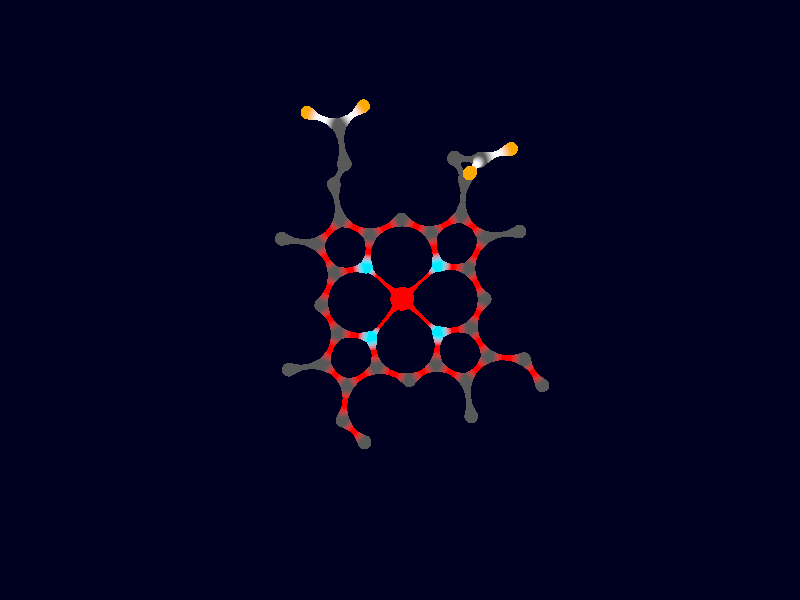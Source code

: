 // Persistence of Vision Ray Tracer Scene Description File

#version 3.6; // current version is 3.8

/* 
Information on Pov-Ray:
 
My personal introduction into Pov-Ray was the excellent book "3D-Welten, professionelle Animationen und fotorealistische Grafiken mit Raytracing" from 
Toni Lama by Carl Hanser Verlag München Wien, 2004. Apart of that I recommend the Pov-Ray-homepage (http://www.povray.org).

Further information on Pov-Ray can be found at https://sus.ziti.uni-heidelberg.de/Lehre/WS2021_Tools/POVRAY/POVRAY_PeterFischer.pdf,  
https://wiki.povray.org/content/Main_Page, https://de.wikibooks.org/wiki/Raytracing_mit_POV-Ray or, in german language, here: https://www.f-lohmueller.de/pov_tut/pov__ger.htm
 

---------------------------------------------------Modeling approach---------------------------------------------- 

This is a model of heme. The molecule has been built by the program Avogadro and exported in xyz-format. XYZ-Data have been copied into Pov-Ray and transformed into
position data manually. Positions were occupied by spheres of appropriate size and texture. Element information is included in the xyz-data, but not the precise position of the atom. 
Therefore atoms were numbered and numbers displayed in close vicinity to respective atoms (atoms were given a small radius in this display). From watching the structure at different angles 
atoms connected to each other were identified and suitable cylinders marking these connections included in the structure. Finally numbers were eliminated from the image and spheres and cylinders fused into a
blob. 

Texture: Throughout my molecules, I am presenting carbon in a dark grey, oxygen in orange, nitrogen in blue and sulfur in yellow colour. Unsaturated bonds are displayed in bright colours and in the colours of 
respective pigments. UV-absorbing conjugated double bonds are given in white colour. 

For some unkown reason Pov-Ray seems to render asymmetric carbon atoms, and chiral structures in general, in the wrong configuration. This is not relevant in this case. Nevertheless, 
any suggestions regarding this point are welcome.  

*/ 

//-----------------------------------Scene settings (Camera, light, background)-------------------------------------------------

global_settings {
    assumed_gamma 1.0
    max_trace_level 5
}

#declare Camera_z = camera {/*ultra_wide_angle*/ //angle 90 // right side view
    location  <0 , 1 , -25>
    rotate <0, 0, 0>
    right     x*image_width/image_height
    look_at   <0.0 , 0 , 0>
}  
                            
                            
camera{
    Camera_z
} 

light_source{
    <20,0,-100> color rgb <1, 1, 1>
}

background {
    color rgb<0.0, 0., 0.015> 
}


//-------------------------------------------------various textures__________________________________________________________________

#declare Text_Cb =         texture { 
    pigment{ 
        color rgb<0.05, 0.15, 1>
    }
    finish { 
        ambient 1.2     
        diffuse 1.1          // amount [0.6]
        brilliance 1.0       // tightness of diffuse illumination [1.0]
        specular 0.6 
    }
} ; 


#declare Text_C = texture { 
    pigment{ 
        color rgb<0.1, 0.1, 0.1>
    }
    finish { 
        specular 0.7
    }
} ; 


#declare Text_N = texture {
    pigment{ 
        color rgb <0,208/255,1>
    }   
    finish {
        specular 0.7 
    }
}  ;

#declare Text_O = texture { 
    pigment{ 
        color rgb <1,102/255,0>
    }  
    finish { 
        specular 0.7 
    }
}  ;

#declare Text_S = texture { 
    pigment{ 
        color rgb<1, 1, 0>
    }  
    finish {
        specular 0.7 
    }
}  ; 

#declare Text_Fe = texture { 
    pigment{ 
        color rgb<1, 0, 0>
    }  
    finish {
        specular 0.7 
    }
}  ;



#declare Text_Text = texture { 
    pigment{ 
        color rgb<1, 1, 0>
    }  
    finish {
        specular 0.7 
    }
}  ;

#declare Text_Bond = texture { 
    pigment{ 
        color rgb<0.1, 0.1, 0.1>
    }  
    finish {
        specular 0.5 
    }
}  ;

#declare Text_Aromat = texture { 
    pigment{ 
        color rgb<1, 0, 0>
    }  
    finish {
        //specular 0.7
        ambient 1.8 
    }
}  ;

#declare Text_Double = texture { 
    pigment{ 
        color rgb<1, 1, 1>
    }  
    finish {
        //specular 0.7
        ambient 1.0 
    }
}  ;


//Radius of various atoms

#declare RadiusFaktor = 0.8; 

#declare RC = 0.76; 
#declare RN = 0.71; 
#declare RO = 0.66; 
#declare RS = 1.0; 
#declare RCl = 1.0; 
#declare RFe = 1.3; 


//Radius of various bonds

#declare BondRadius = 0.25;  
#declare WeakRadius = 0.15;  

#declare AromatRadius = 0.25;  
#declare DoubleRadius = 0.25;


//------------------------------------------Positions taken from the xyz-file-----------------------------------------


#declare P1 = <           -6.92800    ,    4.00051    ,    0.15269   >;//C
#declare P2 = <            -6.52940   ,     2.61580   ,     0.07751   >;//C
#declare P3 = <            -7.53907   ,     4.31516   ,    -0.99397   >;//C
#declare P4 = <            -8.09881   ,     5.65556   ,    -1.30823   >;//C
#declare P5 = <            -8.71608   ,     6.02843   ,    -2.42282   >;//C
#declare P6 = <            -7.51958   ,     3.09227   ,    -1.80488   >;//C
#declare P7 = <            -6.94345   ,     2.14012   ,    -1.17350   >;//N
#declare P8 = <            -8.06637   ,     2.94235   ,    -3.15131   >;//C
#declare P9 = <            -6.67645   ,     4.86858   ,     1.32659   >;//C
#declare P10 = <           -5.87934  ,      1.94546   ,     1.05368   >;//C
#declare P11 = <            -8.07310  ,      1.86597  ,     -3.88671   >;//C
#declare P12 = <            -7.55857  ,      0.67143  ,     -3.51852   >;//N
#declare P13 = <           -8.63863   ,     1.85474   ,    -5.17995   >;//C
#declare P14 = <            -8.46308  ,      0.57266  ,     -5.63671   >;//C
#declare P15 = <            -7.80200  ,     -0.11974 ,      -4.59522   >;//C
#declare P16 = <            -9.30318  ,      3.03967 ,      -5.90089   >;//C
#declare P17 = <            -8.87031  ,     -0.01422  ,     -6.96159   >;//C
#declare P18 = <            -7.46443  ,     -1.40301  ,     -4.68261   >;//C
#declare P19 = <            -9.49293  ,      0.56965  ,     -7.99564   >;//C
#declare P20 = <            -6.78451  ,     -2.16734  ,     -3.66353   >;//C
#declare P21 = <            -6.43817  ,     -3.57036  ,     -3.78124   >;//C
#declare P22 = <            -6.70877  ,     -4.46091  ,     -4.94724   >;//C
#declare P23 = <            -5.82730  ,     -3.90052  ,     -2.65097   >;//C
#declare P24 = <            -5.27897  ,     -5.22905 ,      -2.27608   >;//C
#declare P25 = <            -5.79788  ,     -2.70706 ,      -1.82528   >;//C
#declare P26 = <            -6.40708 ,      -1.69135  ,     -2.54925   >;//N
#declare P27 = <            -5.28802 ,      -2.62504  ,     -0.59041   >;//C
#declare P28 = <            -3.76823    ,   -5.18230  ,     -2.08267   >;//C
#declare P29 = <            -3.04842    ,   -5.00844  ,     -3.37925   >;//C
#declare P30 = <            -3.14406    ,   -5.86318  ,     -4.24429   >;//O
#declare P31 = <            -2.28120    ,   -3.92203  ,     -3.59173   >;//O
#declare P32 = <            -5.20675    ,   -1.45917  ,      0.29554   >;//C
#declare P33 = <           -5.46814    ,    0.54929  ,      1.02520   >;//C
#declare P34 = <            -5.70192   ,    -0.26350   ,    -0.01216   >;//N
#declare P35 = <            -4.79539  ,     -0.13862   ,     2.02785   >;//C
#declare P36 = <            -4.62613  ,     -1.41928   ,     1.55363   >;//C
#declare P37 = <            -4.32607  ,      0.36249   ,     3.35594   >;//C
#declare P38 = <            -3.94760  ,     -2.53640   ,     2.26428   >;//C
#declare P39 = <            -2.71118  ,     -2.97691   ,     1.49662   >;//C
#declare P40 = <           -2.06126  ,     -4.13664    ,    2.17190   >;//C
#declare P41 = <            -1.56552 ,      -4.00249   ,     3.41606   >;//O
#declare P42 = <            -1.97150 ,      -5.20783   ,     1.59379   >;//O
#declare P43 = <           -6.61023   ,     0.17362    ,   -1.74007   >;//Fe



//---------------------------------------The final blob - first with sphere representing atoms-------------------------------------------------

union {


    blob {

        threshold 0.6      

        sphere { 
            <0,0,0>, RC*RadiusFaktor, 1 
            texture { 
                Text_C
            }   
            translate P1
        }
        sphere { 
            <0,0,0>, RC*RadiusFaktor, 1 
            texture { 
                Text_C
            }   
            translate P2
        }
        sphere{
            <0,0,0>, RC*RadiusFaktor, 1 
            texture{
                Text_C
            }  
            translate P3
        }
        sphere { 
            <0,0,0>, RC*RadiusFaktor, 1 
            texture { 
                Text_C
            }  
            translate P4
        }
        sphere { 
            <0,0,0>, RC*RadiusFaktor, 1 
            texture { 
                Text_C
            }  
            translate P5
        }
        sphere{
            <0,0,0>, RC*RadiusFaktor, 1 
            texture{
                Text_C
            }  
            translate P6
        }
        sphere { 
            <0,0,0>, RN*RadiusFaktor, 1 
            texture { 
                Text_N
            }   
            translate P7
        }
        sphere { 
            <0,0,0>, RC*RadiusFaktor, 1 
            texture { 
                Text_C
            }   
            translate P8
        }
        sphere { 
            <0,0,0>, RC*RadiusFaktor, 1 
            texture { 
                Text_C
            }   
            translate P9
        }
        sphere { 
            <0,0,0>, RC*RadiusFaktor, 1 
            texture { 
                Text_C
            }  
            translate P10
        }
        sphere{
            <0,0,0>,RC*RadiusFaktor, 1 
            texture{
                Text_C
            }  
            translate P11
        }
        sphere { 
            <0,0,0>, RN*RadiusFaktor, 1 
            texture { 
                Text_N
            }   
            translate P12
        }
        sphere{
            <0,0,0>,RC*RadiusFaktor, 1 
            texture{
                Text_C
            } 
            translate P13
        }
        sphere{
            <0,0,0>,RC*RadiusFaktor, 1 
            texture{
                Text_C
            } 
            translate P14
        }
        sphere { 
            <0,0,0>, RC*RadiusFaktor, 1     
            texture { 
                Text_C
            }   
            translate P15
        }
        sphere { 
            <0,0,0>, RC*RadiusFaktor, 1 
            texture { 
                Text_C
            }   
            translate P16
        }
        sphere { 
            <0,0,0>, RC*RadiusFaktor, 1 
            texture { 
                Text_C
            }   
            translate P17
        }
        sphere{
            <0,0,0>, RC*RadiusFaktor, 1 
            texture{
                Text_C
            }  
            translate P18
        }
        sphere{
            <0,0,0>, RC*RadiusFaktor, 1 
            texture{
                Text_C
            }  
            translate P19
        }
        sphere{
            <0,0,0>, RC*RadiusFaktor, 1 
            texture{
                Text_C
            }  
            translate P20
        }
        sphere{
            <0,0,0>, RC*RadiusFaktor, 1 
            texture{
                Text_C
            }  
            translate P21
        }
        sphere{
            <0,0,0>, RC*RadiusFaktor, 1 
            texture{
                Text_C
            }  
            translate P22
        }
        sphere{
            <0,0,0>, RC*RadiusFaktor, 1 
            texture{
                Text_C
            }  
            translate P23
        }
        sphere{
            <0,0,0>, RC*RadiusFaktor, 1 
            texture{
                Text_C
            }  
            translate P24
        }
        sphere{
            <0,0,0>, RC*RadiusFaktor, 1 
            texture{
                Text_C
            }  
            translate P25
        }
        sphere{
            <0,0,0>, RN*RadiusFaktor, 1 
            texture{
                Text_N
            }  
            translate P26
        }
        sphere{
            <0,0,0>, RC*RadiusFaktor, 1 
            texture{
                Text_C
            }  
            translate P27
        }
        sphere{
            <0,0,0>, RC*RadiusFaktor, 1 
            texture{
                Text_C
            }  
            translate P28
        }
        sphere{
            <0,0,0>, RC*RadiusFaktor, 1 
            texture{
                Text_C
            }  
            translate P29
        }
        sphere{
            <0,0,0>, RO*RadiusFaktor, 1 
            texture{    
                Text_O
            }  
            translate P30
        }
        sphere{
            <0,0,0>, RO*RadiusFaktor, 1 
            texture{
                Text_O
            }  
            translate P31
        }
        sphere{
            <0,0,0>, RC*RadiusFaktor, 1 
            texture{
                Text_C
            }  
            translate P32
        }
        sphere{
            <0,0,0>, RC*RadiusFaktor, 1 
            texture{
                Text_C
            }  
            translate P33
        }
        sphere{
            <0,0,0>, RN*RadiusFaktor, 1 
            texture{
                Text_N
            }  
            translate P34
        }
        sphere{
            <0,0,0>, RC*RadiusFaktor, 1 
            texture{
                Text_C
            }  
            translate P35
        }
        sphere{
            <0,0,0>, RC*RadiusFaktor, 1 
            texture{
                Text_C
            }  
            translate P36
        }
        sphere{
            <0,0,0>, RC*RadiusFaktor, 1 
            texture{
                Text_C
            }  
            translate P37
        }
        sphere{
            <0,0,0>, RC*RadiusFaktor, 1 
            texture{
                Text_C
            }  
            translate P38
        }
        sphere{
            <0,0,0>, RC*RadiusFaktor, 1 
            texture
                {Text_C
            }  
            translate P39
        }
        sphere{
            <0,0,0>, RC*RadiusFaktor, 1 
            texture{
                Text_C
            }  
            translate P40
        }
        sphere{
            <0,0,0>, RO*RadiusFaktor, 1 
            texture{
                Text_O
            }  
            translate P41
        }
        sphere{
            <0,0,0>, RO*RadiusFaktor, 1 
            texture{
                Text_O
            }  
            translate P42
        }
        sphere{
            <0,0,0>, RFe*RadiusFaktor, 1 
            texture{
                Text_Fe
            }  
            translate P43
        }

//-------------------------------------------------... and now cylinders representing the bonds between individual atoms----------------------------

        cylinder { 
            P1, P2, AromatRadius, 1 
            texture { 
                Text_Aromat      
            } // end of texture
            scale <1,1,1> rotate<0,0,0> translate<0,0,0>
        } // end of cylinder -------------------------------------
        cylinder { 
            P1, P3, AromatRadius, 1 
            texture { 
                Text_Aromat      
            } // end of texture
            scale <1,1,1> rotate<0,0,0> translate<0,0,0>
        } // end of cylinder -------------------------------------
        cylinder { 
            P3, P4, AromatRadius, 1 
            texture { 
                Text_Aromat      
            } // end of texture
            scale <1,1,1> rotate<0,0,0> translate<0,0,0>
        } // end of cylinder -------------------------------------
        cylinder { 
            P4, P5, AromatRadius, 1 
            texture { 
                Text_Aromat      
            } // end of texture
            scale <1,1,1> rotate<0,0,0> translate<0,0,0>
        } // end of cylinder -------------------------------------
        cylinder { 
            P3, P6, AromatRadius, 1 
            texture { 
                Text_Aromat      
            } // end of texture
            scale <1,1,1> rotate<0,0,0> translate<0,0,0>
        } // end of cylinder -------------------------------------
        cylinder { 
            P2, P7, AromatRadius, 1 
            texture { 
                Text_Aromat      
            } // end of texture
            scale <1,1,1> rotate<0,0,0> translate<0,0,0>
        } // end of cylinder -------------------------------------
        cylinder { 
            P7, P6, AromatRadius, 1 
            texture { 
                Text_Aromat      
            } // end of texture
            scale <1,1,1> rotate<0,0,0> translate<0,0,0>
        } // end of cylinder -------------------------------------

        cylinder { 
            P10, P2, AromatRadius, 1 
            texture { 
                Text_Aromat      
            } // end of texture
            scale <1,1,1> rotate<0,0,0> translate<0,0,0>
        } // end of cylinder -------------------------------------
        cylinder { 
            P10, P33, AromatRadius, 1 
            texture { 
                Text_Aromat      
            } // end of texture
            scale <1,1,1> rotate<0,0,0> translate<0,0,0>
        } // end of cylinder -------------------------------------
        cylinder { 
            P33, P34, AromatRadius, 1 
            texture { 
                Text_Aromat      
            } // end of texture
            scale <1,1,1> rotate<0,0,0> translate<0,0,0>
        } // end of cylinder -------------------------------------
        cylinder { 
            P33, P35, AromatRadius, 1 
            texture { 
                Text_Aromat      
            } // end of texture
            scale <1,1,1> rotate<0,0,0> translate<0,0,0>
        } // end of cylinder -------------------------------------
        cylinder { 
            P35, P36, AromatRadius, 1 
            texture { 
                Text_Aromat      
            } // end of texture
            scale <1,1,1> rotate<0,0,0> translate<0,0,0>
        } // end of cylinder -------------------------------------
        cylinder { 
            P34, P32, AromatRadius, 1 
            texture { 
                Text_Aromat      
            } // end of texture
            scale <1,1,1> rotate<0,0,0> translate<0,0,0>
        } // end of cylinder -------------------------------------
        cylinder { 
            P36, P32, AromatRadius, 1 
            texture { 
                Text_Aromat      
            } // end of texture
            scale <1,1,1> rotate<0,0,0> translate<0,0,0>
        } // end of cylinder -------------------------------------

        cylinder { 
            P6, P8, AromatRadius, 1 
            texture { 
                Text_Aromat      
            } // end of texture
            scale <1,1,1> rotate<0,0,0> translate<0,0,0>
        } // end of cylinder -------------------------------------
        cylinder {  
            P8, P11, AromatRadius, 1 
            texture { 
                Text_Aromat      
            } // end of texture
            scale <1,1,1> rotate<0,0,0> translate<0,0,0>
        } // end of cylinder -------------------------------------
        cylinder { 
            P11, P12, AromatRadius, 1 
            texture { 
                Text_Aromat      
            } // end of texture
            scale <1,1,1> rotate<0,0,0> translate<0,0,0>
        } // end of cylinder -------------------------------------
        cylinder { 
            P11, P13, AromatRadius, 1 
            texture { 
                Text_Aromat      
            } // end of texture
            scale <1,1,1> rotate<0,0,0> translate<0,0,0>
        } // end of cylinder -------------------------------------
        cylinder { 
            P13, P14, AromatRadius, 1 
            texture { 
                Text_Aromat      
            } // end of texture
            scale <1,1,1> rotate<0,0,0> translate<0,0,0>
        } // end of cylinder -------------------------------------
        cylinder { 
            P15, P12, AromatRadius, 1 
            texture { 
                Text_Aromat      
            } // end of texture
            scale <1,1,1> rotate<0,0,0> translate<0,0,0>
        } // end of cylinder -------------------------------------
        cylinder {  
            P14, P15, AromatRadius, 1 
            texture { 
                Text_Aromat      
            } // end of texture
            scale <1,1,1> rotate<0,0,0> translate<0,0,0>
        } // end of cylinder -------------------------------------
        cylinder {  
            P14, P17, AromatRadius, 1 
            texture { 
                Text_Aromat      
            } // end of texture
            scale <1,1,1> rotate<0,0,0> translate<0,0,0>
        } // end of cylinder -------------------------------------
        cylinder { 
            P17, P19, AromatRadius, 1 
            texture { 
                Text_Aromat      
            } // end of texture
            scale <1,1,1> rotate<0,0,0> translate<0,0,0>
        } // end of cylinder -------------------------------------


        cylinder { 
            P15, P18, AromatRadius, 1 
            texture { 
                Text_Aromat      
            } // end of texture
            scale <1,1,1> rotate<0,0,0> translate<0,0,0>
        } // end of cylinder -------------------------------------
        cylinder { 
            P18, P20, AromatRadius, 1 
            texture { 
                Text_Aromat      
            } // end of texture
            scale <1,1,1> rotate<0,0,0> translate<0,0,0>
        } // end of cylinder -------------------------------------
        cylinder { 
            P20, P21, AromatRadius, 1 
            texture { 
                Text_Aromat      
            } // end of texture
            scale <1,1,1> rotate<0,0,0> translate<0,0,0>
        } // end of cylinder -------------------------------------
        cylinder { 
            P20, P26, AromatRadius, 1 
            texture { 
                Text_Aromat      
            } // end of texture
            scale <1,1,1> rotate<0,0,0> translate<0,0,0>
        } // end of cylinder -------------------------------------
        cylinder { 
            P25, P26, AromatRadius, 1 
            texture { 
                Text_Aromat      
            } // end of texture
            scale <1,1,1> rotate<0,0,0> translate<0,0,0>
        } // end of cylinder -------------------------------------
        cylinder { 
            P21, P23, AromatRadius, 1 
            texture { 
                Text_Aromat      
            } // end of texture
            scale <1,1,1> rotate<0,0,0> translate<0,0,0>
        } // end of cylinder -------------------------------------
        cylinder { 
            P23, P25, AromatRadius, 1 
            texture { 
                Text_Aromat      
            } // end of texture
            scale <1,1,1> rotate<0,0,0> translate<0,0,0>
        } // end of cylinder -------------------------------------
        cylinder { 
            P25, P27, AromatRadius, 1 
            texture { 
                Text_Aromat      
            } // end of texture
            scale <1,1,1> rotate<0,0,0> translate<0,0,0>
        } // end of cylinder -------------------------------------
        cylinder { 
            P27, P32, AromatRadius, 1 
            texture { 
                Text_Aromat      
            } // end of texture
            scale <1,1,1> rotate<0,0,0> translate<0,0,0>
        } // end of cylinder -------------------------------------
 
        cylinder { 
            P43,  P12, WeakRadius, 1 
            texture { 
                Text_Aromat      
            } // end of texture
            scale <1,1,1> rotate<0,0,0> translate<0,0,0>
        } // end of cylinder -------------------------------------
        cylinder {  
            P43, P7, WeakRadius, 1 
            texture { 
                Text_Aromat      
            } // end of texture
            scale <1,1,1> rotate<0,0,0> translate<0,0,0>
        } // end of cylinder -------------------------------------
        cylinder { 
            P43, P26, WeakRadius, 1 
            texture { 
                Text_Aromat      
            } // end of texture
            scale <1,1,1> rotate<0,0,0> translate<0,0,0>
        } // end of cylinder -------------------------------------
        cylinder {  
            P43, P34, WeakRadius, 1 
            texture { 
                Text_Aromat      
            } // end of texture
            scale <1,1,1> rotate<0,0,0> translate<0,0,0>
        } // end of cylinder -------------------------------------



 
        cylinder { 
            P13, P16, BondRadius, 1 
            texture { 
                Text_Bond      
            } // end of texture
            scale <1,1,1> rotate<0,0,0> translate<0,0,0>
        } // end of cylinder -------------------------------------
        cylinder { 
            P1, P9, BondRadius, 1 
            texture { 
                Text_Bond      
            } // end of texture
            scale <1,1,1> rotate<0,0,0> translate<0,0,0>
        } // end of cylinder -------------------------------------
        cylinder { 
            P21, P22, BondRadius, 1 
            texture { 
                Text_Bond      
            } // end of texture
            scale <1,1,1> rotate<0,0,0> translate<0,0,0>
        } // end of cylinder -------------------------------------
        cylinder { 
            P35, P37, BondRadius, 1 
            texture { 
                Text_Bond      
            } // end of texture
            scale <1,1,1> rotate<0,0,0> translate<0,0,0>
        } // end of cylinder -------------------------------------

 
 
        cylinder { 
            P23, P24, BondRadius, 1 
            texture { 
                Text_Bond      
            } // end of texture
            scale <1,1,1> rotate<0,0,0> translate<0,0,0>
        } // end of cylinder -------------------------------------
        cylinder { 
            P24, P28, BondRadius, 1 
            texture { 
                Text_Bond      
            } // end of texture
            scale <1,1,1> rotate<0,0,0> translate<0,0,0>
        } // end of cylinder -------------------------------------
        cylinder {  
            P28, P29, BondRadius, 1 
            texture { 
                Text_Bond      
            } // end of texture
            scale <1,1,1> rotate<0,0,0> translate<0,0,0>
        } // end of cylinder -------------------------------------
        cylinder {  
            P36, P38, BondRadius, 1 
            texture { 
                Text_Bond      
            } // end of texture
            scale <1,1,1> rotate<0,0,0> translate<0,0,0>
        } // end of cylinder -------------------------------------
        cylinder { 
            P38, P39, BondRadius, 1 
            texture { 
                Text_Bond      
            } // end of texture
            scale <1,1,1> rotate<0,0,0> translate<0,0,0>
        } // end of cylinder -------------------------------------
        cylinder { 
            P39, P40, BondRadius, 1 
            texture { 
                Text_Bond      
            } // end of texture
            scale <1,1,1> rotate<0,0,0> translate<0,0,0>
        } // end of cylinder -------------------------------------

        cylinder { 
            P40, P41, DoubleRadius, 1 
            texture { 
                Text_Double      
            } // end of texture
            scale <1,1,1> rotate<0,0,0> translate<0,0,0>
        } // end of cylinder -------------------------------------
        cylinder {  
            P40, P42, DoubleRadius, 1 
            texture { 
                Text_Double      
            } // end of texture
            scale <1,1,1> rotate<0,0,0> translate<0,0,0>
        } // end of cylinder -------------------------------------


        cylinder { 
            P29, P30, DoubleRadius, 1 
            texture { 
                Text_Double      
            } // end of texture
            scale <1,1,1> rotate<0,0,0> translate<0,0,0>
        } // end of cylinder -------------------------------------
        cylinder { 
            P29, P31, DoubleRadius, 1 
            texture { 
                Text_Double      
            } // end of texture
            scale <1,1,1> rotate<0,0,0> translate<0,0,0>
        } // end of cylinder -------------------------------------

 
        //rotate <0, 22, 0>
        //translate <2.3,-0.8, -1.7>
        //rotate <0, 0, 93> 
        //rotate <0, -360 * clock, 0>

    }   

/*                                                                        These are the numbers which can be placed next to the atoms for finding out about positions of bonds.
    text { 
        ttf "arial.ttf", "1", 0.02, 0.0 // thickness, offset
        texture{ 
            Text_Text              
        } // end of texture
        scale 0.5
        translate P1
    } // end of text object ---------------------------------------------
    text { 
        ttf "arial.ttf", "2", 0.02, 0.0 // thickness, offset
        texture{ 
            Text_Text              
        } // end of texture
        scale 0.5
        translate P2
    } // end of text object ---------------------------------------------

    text { 
        ttf "arial.ttf", "3", 0.02, 0.0 // thickness, offset
        texture{ 
            Text_Text              
        } // end of texture
        scale 0.5
        translate P3
    } // end of text object ---------------------------------------------

    text { 
        ttf "arial.ttf", "4", 0.02, 0.0 // thickness, offset
        texture{ 
            Text_Text              
        } // end of texture
        scale 0.5
        translate P4
    } // end of text object ---------------------------------------------

    text { 
        ttf "arial.ttf", "5", 0.02, 0.0 // thickness, offset
        texture{ 
            Text_Text              
        } // end of texture
        scale 0.5
        translate P5
    } // end of text object ---------------------------------------------

    text {
         ttf "arial.ttf", "6", 0.02, 0.0 // thickness, offset
        texture{ 
            Text_Text              
        } // end of texture
        scale 0.5
        translate P6
    } // end of text object ---------------------------------------------

    text { 
        ttf "arial.ttf", "7", 0.02, 0.0 // thickness, offset
        texture{ 
            Text_Text              
        } // end of texture
        scale 0.5
        translate P7
    } // end of text object ---------------------------------------------

    text { 
        ttf "arial.ttf", "8", 0.02, 0.0 // thickness, offset
        texture{ 
            Text_Text              
        } // end of texture
        scale 0.5
        translate P8
    } // end of text object ---------------------------------------------

    text { 
        ttf "arial.ttf", "9", 0.02, 0.0 // thickness, offset
        texture{ 
            Text_Text              
        } // end of texture
        scale 0.5
        translate P9
    } // end of text object ---------------------------------------------

    text { 
        ttf "arial.ttf", "10", 0.02, 0.0 // thickness, offset
        texture{ 
            Text_Text              
        } // end of texture
        scale 0.5
        translate P10
    } // end of text object ---------------------------------------------

    text { 
        ttf "arial.ttf", "11", 0.02, 0.0 // thickness, offset
        texture{ 
            Text_Text              
        } // end of texture
        scale 0.5
        translate P11
    } // end of text object ---------------------------------------------

    text { 
        ttf "arial.ttf", "12", 0.02, 0.0 // thickness, offset
        texture{ 
            Text_Text              
        } // end of texture
        scale 0.5
        translate P12
    } // end of text object ---------------------------------------------

    text { 
        ttf "arial.ttf", "13", 0.02, 0.0 // thickness, offset
        texture{ 
            Text_Text              
        } // end of texture
        scale 0.5
        translate P13
    } // end of text object ---------------------------------------------

    text { 
        ttf "arial.ttf", "14", 0.02, 0.0 // thickness, offset
        texture{ 
            Text_Text              
        } // end of texture
        scale 0.5
        translate P14
    } // end of text object ---------------------------------------------

    text { 
        ttf "arial.ttf", "15", 0.02, 0.0 // thickness, offset
        texture{ 
            Text_Text              
        } // end of texture
        scale 0.5
        translate P15
    } // end of text object ---------------------------------------------

    text { 
        ttf "arial.ttf", "16", 0.02, 0.0 // thickness, offset
        texture{ 
            Text_Text              
        } // end of texture
        scale 0.5
        translate P16
    } // end of text object ---------------------------------------------

    text { 
        ttf "arial.ttf", "17", 0.02, 0.0 // thickness, offset
        texture{ 
            Text_Text              
        } // end of texture
        scale 0.5
        translate P17
    } // end of text object ---------------------------------------------

  

    text { 
        ttf "arial.ttf", "18", 0.02, 0.0 // thickness, offset
        texture{ 
            Text_Text              
        } // end of texture
        scale 0.5
        translate P18
    } // end of text object ---------------------------------------------
    text { 
        ttf "arial.ttf", "19", 0.02, 0.0 // thickness, offset
        texture{ 
            Text_Text              
        } // end of texture
        scale 0.5
        translate P19
    } // end of text object ---------------------------------------------
    text { 
        ttf "arial.ttf", "20", 0.02, 0.0 // thickness, offset
        texture{ 
            Text_Text              
        } // end of texture
        scale 0.5
        translate P20
    } // end of text object ---------------------------------------------
    text { 
        ttf "arial.ttf", "21", 0.02, 0.0 // thickness, offset
        texture{ 
            Text_Text              
        } // end of texture
        scale 0.5
        translate P21
    } // end of text object ---------------------------------------------
    text { 
        ttf "arial.ttf", "22", 0.02, 0.0 // thickness, offset
        texture{ 
            Text_Text              
        } // end of texture
        scale 0.5
        translate P22
    } // end of text object ---------------------------------------------
    text { 
        ttf "arial.ttf", "23", 0.02, 0.0 // thickness, offset
        texture{ 
            Text_Text              
        } // end of texture
        scale 0.5
        translate P23
    } // end of text object ---------------------------------------------
    text { 
        ttf "arial.ttf", "24", 0.02, 0.0 // thickness, offset
        texture{ 
            Text_Text              
        } // end of texture
        scale 0.5
        translate P24
    } // end of text object ---------------------------------------------
    text { 
        ttf "arial.ttf", "25", 0.02, 0.0 // thickness, offset
        texture{ 
            Text_Text              
        } // end of texture
        scale 0.5
        translate P25
    } // end of text object ---------------------------------------------
    text { 
        ttf "arial.ttf", "26", 0.02, 0.0 // thickness, offset
        texture{ 
            Text_Text              
        } // end of texture
        scale 0.5
        translate P26
    } // end of text object ---------------------------------------------
    text { 
        ttf "arial.ttf", "27", 0.02, 0.0 // thickness, offset
        texture{ 
            Text_Text              
        } // end of texture
        scale 0.5
        translate P27
    } // end of text object ---------------------------------------------
    text { 
        ttf "arial.ttf", "28", 0.02, 0.0 // thickness, offset
        texture{ 
            Text_Text              
        } // end of texture
        scale 0.5
        translate P28
    } // end of text object ---------------------------------------------
    text { 
        ttf "arial.ttf", "29", 0.02, 0.0 // thickness, offset
        texture{ 
            Text_Text              
        } // end of texture
        scale 0.5
        translate P29
    } // end of text object ---------------------------------------------
    text { 
        ttf "arial.ttf", "30", 0.02, 0.0 // thickness, offset
       texture{ 
        Text_Text              
       } // end of texture
       scale 0.5
       translate P30
    } // end of text object ---------------------------------------------
    text { 
        ttf "arial.ttf", "31", 0.02, 0.0 // thickness, offset
        texture{ 
            Text_Text              
        } // end of texture
        scale 0.5
        translate P31
    } // end of text object ---------------------------------------------
    text { 
        ttf "arial.ttf", "32", 0.02, 0.0 // thickness, offset
        texture{ 
            Text_Text              
        } // end of texture
        scale 0.5
        translate P32
    } // end of text object ---------------------------------------------
    text { 
        ttf "arial.ttf", "33", 0.02, 0.0 // thickness, offset
        texture{ 
            Text_Text              
        } // end of texture
        scale 0.5
        translate P33
    } // end of text object ---------------------------------------------
    text { 
        ttf "arial.ttf", "34", 0.02, 0.0 // thickness, offset
        texture{ 
            Text_Text              
        } // end of texture
        scale 0.5
        translate P34
    } // end of text object ---------------------------------------------
    text { 
        ttf "arial.ttf", "35", 0.02, 0.0 // thickness, offset
        texture{
             Text_Text              
        } // end of texture
        scale 0.5
        translate P35
    } // end of text object ---------------------------------------------
    text { 
        ttf "arial.ttf", "36", 0.02, 0.0 // thickness, offset
        texture{ 
            Text_Text              
        } // end of texture
        scale 0.5
        translate P36
    } // end of text object ---------------------------------------------
    text { 
        ttf "arial.ttf", "37", 0.02, 0.0 // thickness, offset
        texture{ 
            Text_Text              
        } // end of texture
        scale 0.5
        translate P37
    } // end of text object ---------------------------------------------
    text { 
        ttf "arial.ttf", "38", 0.02, 0.0 // thickness, offset
        texture{ 
            Text_Text              
        } // end of texture
        scale 0.5
        translate P38
    } // end of text object ---------------------------------------------
    text { 
        ttf "arial.ttf", "39", 0.02, 0.0 // thickness, offset
        texture{ 
            Text_Text              
        } // end of texture
        scale 0.5
        translate P39
    } // end of text object ---------------------------------------------
    text { 
        ttf "arial.ttf", "40", 0.02, 0.0 // thickness, offset
        texture{ 
            Text_Text              
        } // end of texture
        scale 0.5
        translate P40
    } // end of text object ---------------------------------------------
    text { 
        ttf "arial.ttf", "41", 0.02, 0.0 // thickness, offset
        texture{ 
            Text_Text              
        } // end of texture
        scale 0.5
        translate P41
    } // end of text object ---------------------------------------------
    text { 
        ttf "arial.ttf", "42", 0.02, 0.0 // thickness, offset
        texture{ 
            Text_Text              
        } // end of texture
        scale 0.5
        translate P42
    } // end of text object ---------------------------------------------
    text { 
        ttf "arial.ttf", "43", 0.02, 0.0 // thickness, offset
        texture{ 
            Text_Text              
        } // end of texture
        scale 0.5
        translate P43
    } // end of text object ---------------------------------------------

*/
    translate <8, 0, 0>

    rotate <0, 0, -40>
    rotate <0, 65, 0>
    rotate <21, 0, 0>
    translate <1, 0, 2.0>
    rotate <0, 0, 168>
    rotate <0, -360 * clock, 0>
}
 

